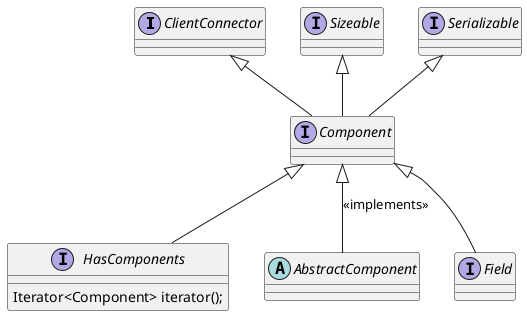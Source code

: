 @startuml

interface ClientConnector

interface Sizeable

interface Serializable

interface HasComponents {
  Iterator<Component> iterator();
}

interface Component {

}

abstract class AbstractComponent
interface Field

ClientConnector <|-- Component
Sizeable <|-- Component
Serializable <|-- Component


Component <|-- Field
Component <|-- HasComponents
Component <|-- AbstractComponent: <<implements>>

@enduml